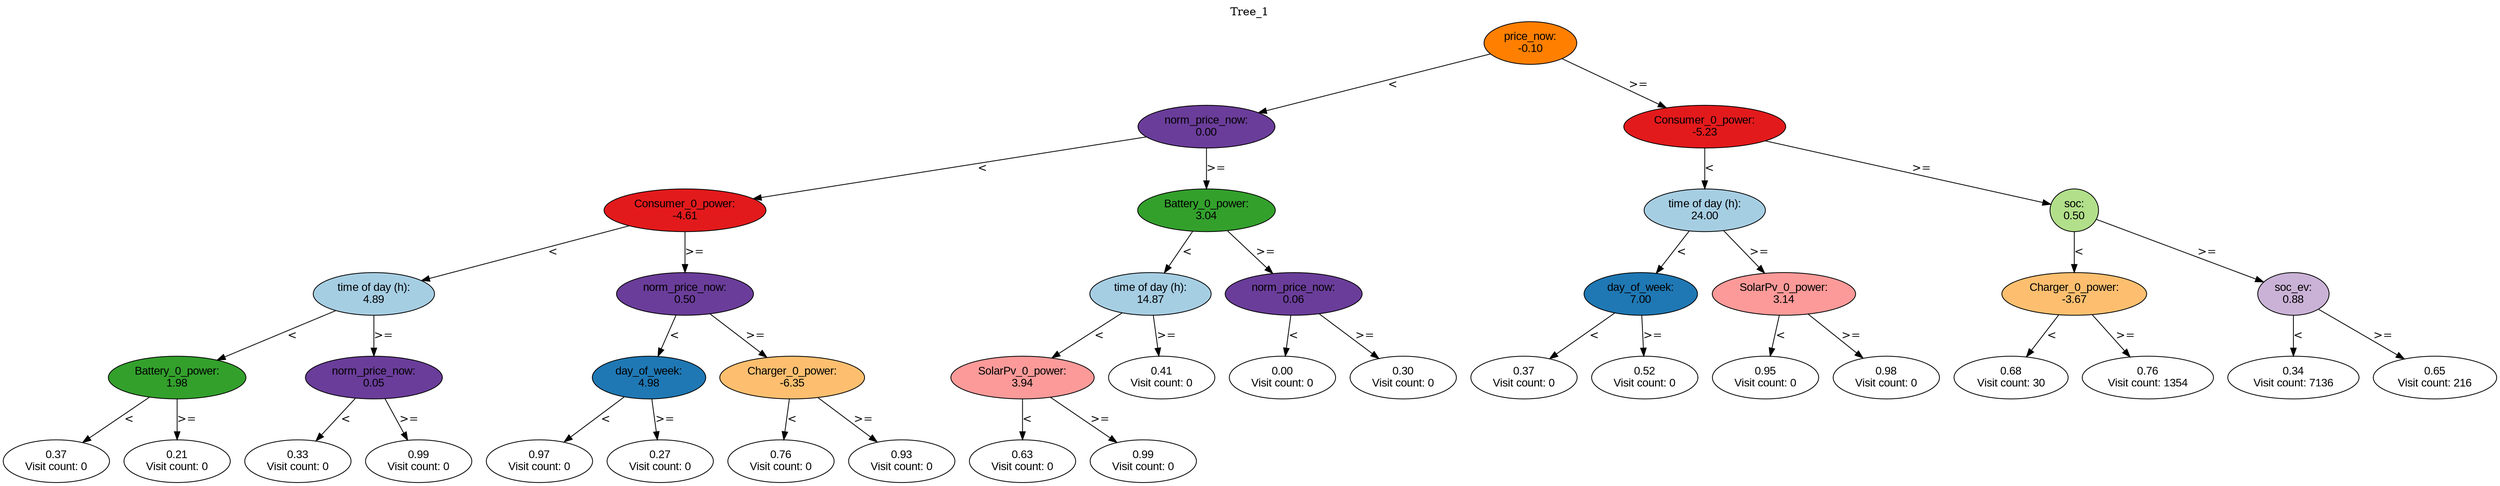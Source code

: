digraph BST {
    node [fontname="Arial" style=filled colorscheme=paired12];
    0 [ label = "price_now:
-0.10" fillcolor=8];
    1 [ label = "norm_price_now:
0.00" fillcolor=10];
    2 [ label = "Consumer_0_power:
-4.61" fillcolor=6];
    3 [ label = "time of day (h):
4.89" fillcolor=1];
    4 [ label = "Battery_0_power:
1.98" fillcolor=4];
    5 [ label = "0.37
Visit count: 0" fillcolor=white];
    6 [ label = "0.21
Visit count: 0" fillcolor=white];
    7 [ label = "norm_price_now:
0.05" fillcolor=10];
    8 [ label = "0.33
Visit count: 0" fillcolor=white];
    9 [ label = "0.99
Visit count: 0" fillcolor=white];
    10 [ label = "norm_price_now:
0.50" fillcolor=10];
    11 [ label = "day_of_week:
4.98" fillcolor=2];
    12 [ label = "0.97
Visit count: 0" fillcolor=white];
    13 [ label = "0.27
Visit count: 0" fillcolor=white];
    14 [ label = "Charger_0_power:
-6.35" fillcolor=7];
    15 [ label = "0.76
Visit count: 0" fillcolor=white];
    16 [ label = "0.93
Visit count: 0" fillcolor=white];
    17 [ label = "Battery_0_power:
3.04" fillcolor=4];
    18 [ label = "time of day (h):
14.87" fillcolor=1];
    19 [ label = "SolarPv_0_power:
3.94" fillcolor=5];
    20 [ label = "0.63
Visit count: 0" fillcolor=white];
    21 [ label = "0.99
Visit count: 0" fillcolor=white];
    22 [ label = "0.41
Visit count: 0" fillcolor=white];
    23 [ label = "norm_price_now:
0.06" fillcolor=10];
    24 [ label = "0.00
Visit count: 0" fillcolor=white];
    25 [ label = "0.30
Visit count: 0" fillcolor=white];
    26 [ label = "Consumer_0_power:
-5.23" fillcolor=6];
    27 [ label = "time of day (h):
24.00" fillcolor=1];
    28 [ label = "day_of_week:
7.00" fillcolor=2];
    29 [ label = "0.37
Visit count: 0" fillcolor=white];
    30 [ label = "0.52
Visit count: 0" fillcolor=white];
    31 [ label = "SolarPv_0_power:
3.14" fillcolor=5];
    32 [ label = "0.95
Visit count: 0" fillcolor=white];
    33 [ label = "0.98
Visit count: 0" fillcolor=white];
    34 [ label = "soc:
0.50" fillcolor=3];
    35 [ label = "Charger_0_power:
-3.67" fillcolor=7];
    36 [ label = "0.68
Visit count: 30" fillcolor=white];
    37 [ label = "0.76
Visit count: 1354" fillcolor=white];
    38 [ label = "soc_ev:
0.88" fillcolor=9];
    39 [ label = "0.34
Visit count: 7136" fillcolor=white];
    40 [ label = "0.65
Visit count: 216" fillcolor=white];

    0  -> 1[ label = "<"];
    0  -> 26[ label = ">="];
    1  -> 2[ label = "<"];
    1  -> 17[ label = ">="];
    2  -> 3[ label = "<"];
    2  -> 10[ label = ">="];
    3  -> 4[ label = "<"];
    3  -> 7[ label = ">="];
    4  -> 5[ label = "<"];
    4  -> 6[ label = ">="];
    7  -> 8[ label = "<"];
    7  -> 9[ label = ">="];
    10  -> 11[ label = "<"];
    10  -> 14[ label = ">="];
    11  -> 12[ label = "<"];
    11  -> 13[ label = ">="];
    14  -> 15[ label = "<"];
    14  -> 16[ label = ">="];
    17  -> 18[ label = "<"];
    17  -> 23[ label = ">="];
    18  -> 19[ label = "<"];
    18  -> 22[ label = ">="];
    19  -> 20[ label = "<"];
    19  -> 21[ label = ">="];
    23  -> 24[ label = "<"];
    23  -> 25[ label = ">="];
    26  -> 27[ label = "<"];
    26  -> 34[ label = ">="];
    27  -> 28[ label = "<"];
    27  -> 31[ label = ">="];
    28  -> 29[ label = "<"];
    28  -> 30[ label = ">="];
    31  -> 32[ label = "<"];
    31  -> 33[ label = ">="];
    34  -> 35[ label = "<"];
    34  -> 38[ label = ">="];
    35  -> 36[ label = "<"];
    35  -> 37[ label = ">="];
    38  -> 39[ label = "<"];
    38  -> 40[ label = ">="];

    labelloc="t";
    label="Tree_1";
}
